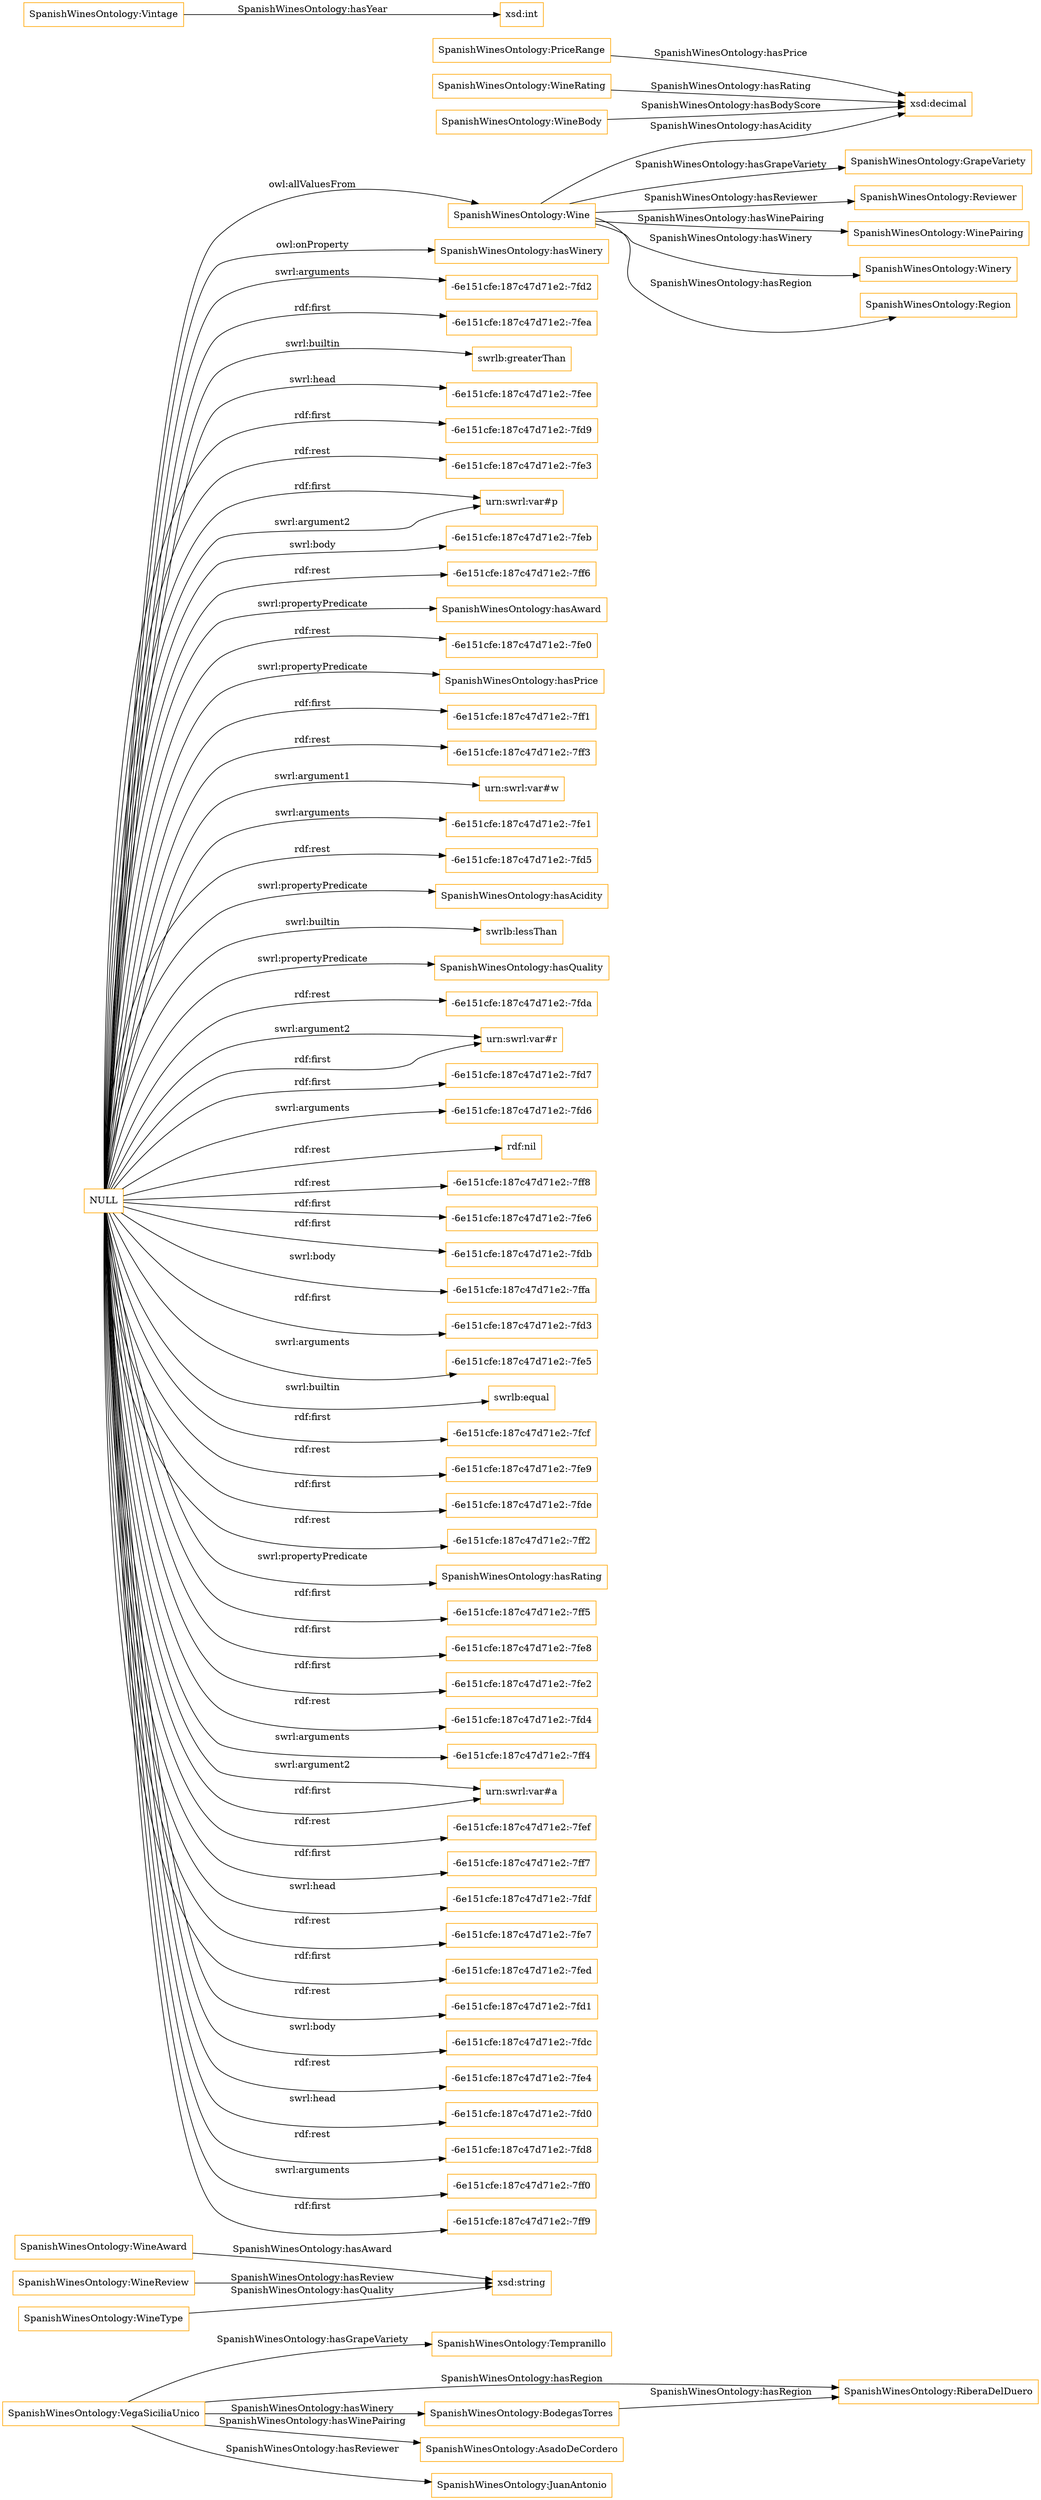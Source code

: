 digraph ar2dtool_diagram { 
rankdir=LR;
size="1501"
node [shape = rectangle, color="orange"]; "SpanishWinesOntology:Tempranillo" "SpanishWinesOntology:WineAward" "SpanishWinesOntology:GrapeVariety" "SpanishWinesOntology:WineReview" "SpanishWinesOntology:PriceRange" "SpanishWinesOntology:Vintage" "SpanishWinesOntology:Reviewer" "SpanishWinesOntology:WineType" "SpanishWinesOntology:WineRating" "SpanishWinesOntology:RiberaDelDuero" "SpanishWinesOntology:WinePairing" "SpanishWinesOntology:WineBody" "SpanishWinesOntology:Wine" "SpanishWinesOntology:Winery" "SpanishWinesOntology:Region" ; /*classes style*/
	"SpanishWinesOntology:BodegasTorres" -> "SpanishWinesOntology:RiberaDelDuero" [ label = "SpanishWinesOntology:hasRegion" ];
	"SpanishWinesOntology:VegaSiciliaUnico" -> "SpanishWinesOntology:RiberaDelDuero" [ label = "SpanishWinesOntology:hasRegion" ];
	"SpanishWinesOntology:VegaSiciliaUnico" -> "SpanishWinesOntology:BodegasTorres" [ label = "SpanishWinesOntology:hasWinery" ];
	"SpanishWinesOntology:VegaSiciliaUnico" -> "SpanishWinesOntology:AsadoDeCordero" [ label = "SpanishWinesOntology:hasWinePairing" ];
	"SpanishWinesOntology:VegaSiciliaUnico" -> "SpanishWinesOntology:Tempranillo" [ label = "SpanishWinesOntology:hasGrapeVariety" ];
	"SpanishWinesOntology:VegaSiciliaUnico" -> "SpanishWinesOntology:JuanAntonio" [ label = "SpanishWinesOntology:hasReviewer" ];
	"NULL" -> "SpanishWinesOntology:hasWinery" [ label = "owl:onProperty" ];
	"NULL" -> "-6e151cfe:187c47d71e2:-7fd2" [ label = "swrl:arguments" ];
	"NULL" -> "-6e151cfe:187c47d71e2:-7fea" [ label = "rdf:first" ];
	"NULL" -> "swrlb:greaterThan" [ label = "swrl:builtin" ];
	"NULL" -> "-6e151cfe:187c47d71e2:-7fee" [ label = "swrl:head" ];
	"NULL" -> "-6e151cfe:187c47d71e2:-7fd9" [ label = "rdf:first" ];
	"NULL" -> "-6e151cfe:187c47d71e2:-7fe3" [ label = "rdf:rest" ];
	"NULL" -> "urn:swrl:var#p" [ label = "rdf:first" ];
	"NULL" -> "-6e151cfe:187c47d71e2:-7feb" [ label = "swrl:body" ];
	"NULL" -> "-6e151cfe:187c47d71e2:-7ff6" [ label = "rdf:rest" ];
	"NULL" -> "SpanishWinesOntology:hasAward" [ label = "swrl:propertyPredicate" ];
	"NULL" -> "-6e151cfe:187c47d71e2:-7fe0" [ label = "rdf:rest" ];
	"NULL" -> "SpanishWinesOntology:hasPrice" [ label = "swrl:propertyPredicate" ];
	"NULL" -> "-6e151cfe:187c47d71e2:-7ff1" [ label = "rdf:first" ];
	"NULL" -> "SpanishWinesOntology:Wine" [ label = "owl:allValuesFrom" ];
	"NULL" -> "-6e151cfe:187c47d71e2:-7ff3" [ label = "rdf:rest" ];
	"NULL" -> "urn:swrl:var#w" [ label = "swrl:argument1" ];
	"NULL" -> "-6e151cfe:187c47d71e2:-7fe1" [ label = "swrl:arguments" ];
	"NULL" -> "-6e151cfe:187c47d71e2:-7fd5" [ label = "rdf:rest" ];
	"NULL" -> "SpanishWinesOntology:hasAcidity" [ label = "swrl:propertyPredicate" ];
	"NULL" -> "swrlb:lessThan" [ label = "swrl:builtin" ];
	"NULL" -> "SpanishWinesOntology:hasQuality" [ label = "swrl:propertyPredicate" ];
	"NULL" -> "-6e151cfe:187c47d71e2:-7fda" [ label = "rdf:rest" ];
	"NULL" -> "urn:swrl:var#r" [ label = "swrl:argument2" ];
	"NULL" -> "-6e151cfe:187c47d71e2:-7fd7" [ label = "rdf:first" ];
	"NULL" -> "-6e151cfe:187c47d71e2:-7fd6" [ label = "swrl:arguments" ];
	"NULL" -> "rdf:nil" [ label = "rdf:rest" ];
	"NULL" -> "-6e151cfe:187c47d71e2:-7ff8" [ label = "rdf:rest" ];
	"NULL" -> "-6e151cfe:187c47d71e2:-7fe6" [ label = "rdf:first" ];
	"NULL" -> "-6e151cfe:187c47d71e2:-7fdb" [ label = "rdf:first" ];
	"NULL" -> "-6e151cfe:187c47d71e2:-7ffa" [ label = "swrl:body" ];
	"NULL" -> "-6e151cfe:187c47d71e2:-7fd3" [ label = "rdf:first" ];
	"NULL" -> "-6e151cfe:187c47d71e2:-7fe5" [ label = "swrl:arguments" ];
	"NULL" -> "swrlb:equal" [ label = "swrl:builtin" ];
	"NULL" -> "-6e151cfe:187c47d71e2:-7fcf" [ label = "rdf:first" ];
	"NULL" -> "-6e151cfe:187c47d71e2:-7fe9" [ label = "rdf:rest" ];
	"NULL" -> "-6e151cfe:187c47d71e2:-7fde" [ label = "rdf:first" ];
	"NULL" -> "-6e151cfe:187c47d71e2:-7ff2" [ label = "rdf:rest" ];
	"NULL" -> "SpanishWinesOntology:hasRating" [ label = "swrl:propertyPredicate" ];
	"NULL" -> "-6e151cfe:187c47d71e2:-7ff5" [ label = "rdf:first" ];
	"NULL" -> "-6e151cfe:187c47d71e2:-7fe8" [ label = "rdf:first" ];
	"NULL" -> "-6e151cfe:187c47d71e2:-7fe2" [ label = "rdf:first" ];
	"NULL" -> "-6e151cfe:187c47d71e2:-7fd4" [ label = "rdf:rest" ];
	"NULL" -> "-6e151cfe:187c47d71e2:-7ff4" [ label = "swrl:arguments" ];
	"NULL" -> "urn:swrl:var#a" [ label = "swrl:argument2" ];
	"NULL" -> "-6e151cfe:187c47d71e2:-7fef" [ label = "rdf:rest" ];
	"NULL" -> "-6e151cfe:187c47d71e2:-7ff7" [ label = "rdf:first" ];
	"NULL" -> "-6e151cfe:187c47d71e2:-7fdf" [ label = "swrl:head" ];
	"NULL" -> "-6e151cfe:187c47d71e2:-7fe7" [ label = "rdf:rest" ];
	"NULL" -> "-6e151cfe:187c47d71e2:-7fed" [ label = "rdf:first" ];
	"NULL" -> "urn:swrl:var#a" [ label = "rdf:first" ];
	"NULL" -> "-6e151cfe:187c47d71e2:-7fd1" [ label = "rdf:rest" ];
	"NULL" -> "-6e151cfe:187c47d71e2:-7fdc" [ label = "swrl:body" ];
	"NULL" -> "urn:swrl:var#p" [ label = "swrl:argument2" ];
	"NULL" -> "-6e151cfe:187c47d71e2:-7fe4" [ label = "rdf:rest" ];
	"NULL" -> "-6e151cfe:187c47d71e2:-7fd0" [ label = "swrl:head" ];
	"NULL" -> "-6e151cfe:187c47d71e2:-7fd8" [ label = "rdf:rest" ];
	"NULL" -> "urn:swrl:var#r" [ label = "rdf:first" ];
	"NULL" -> "-6e151cfe:187c47d71e2:-7ff0" [ label = "swrl:arguments" ];
	"NULL" -> "-6e151cfe:187c47d71e2:-7ff9" [ label = "rdf:first" ];
	"SpanishWinesOntology:WineType" -> "xsd:string" [ label = "SpanishWinesOntology:hasQuality" ];
	"SpanishWinesOntology:Wine" -> "xsd:decimal" [ label = "SpanishWinesOntology:hasAcidity" ];
	"SpanishWinesOntology:WineBody" -> "xsd:decimal" [ label = "SpanishWinesOntology:hasBodyScore" ];
	"SpanishWinesOntology:Wine" -> "SpanishWinesOntology:GrapeVariety" [ label = "SpanishWinesOntology:hasGrapeVariety" ];
	"SpanishWinesOntology:Vintage" -> "xsd:int" [ label = "SpanishWinesOntology:hasYear" ];
	"SpanishWinesOntology:WineAward" -> "xsd:string" [ label = "SpanishWinesOntology:hasAward" ];
	"SpanishWinesOntology:WineReview" -> "xsd:string" [ label = "SpanishWinesOntology:hasReview" ];
	"SpanishWinesOntology:PriceRange" -> "xsd:decimal" [ label = "SpanishWinesOntology:hasPrice" ];
	"SpanishWinesOntology:Wine" -> "SpanishWinesOntology:Winery" [ label = "SpanishWinesOntology:hasWinery" ];
	"SpanishWinesOntology:Wine" -> "SpanishWinesOntology:Reviewer" [ label = "SpanishWinesOntology:hasReviewer" ];
	"SpanishWinesOntology:Wine" -> "SpanishWinesOntology:Region" [ label = "SpanishWinesOntology:hasRegion" ];
	"SpanishWinesOntology:WineRating" -> "xsd:decimal" [ label = "SpanishWinesOntology:hasRating" ];
	"SpanishWinesOntology:Wine" -> "SpanishWinesOntology:WinePairing" [ label = "SpanishWinesOntology:hasWinePairing" ];

}
